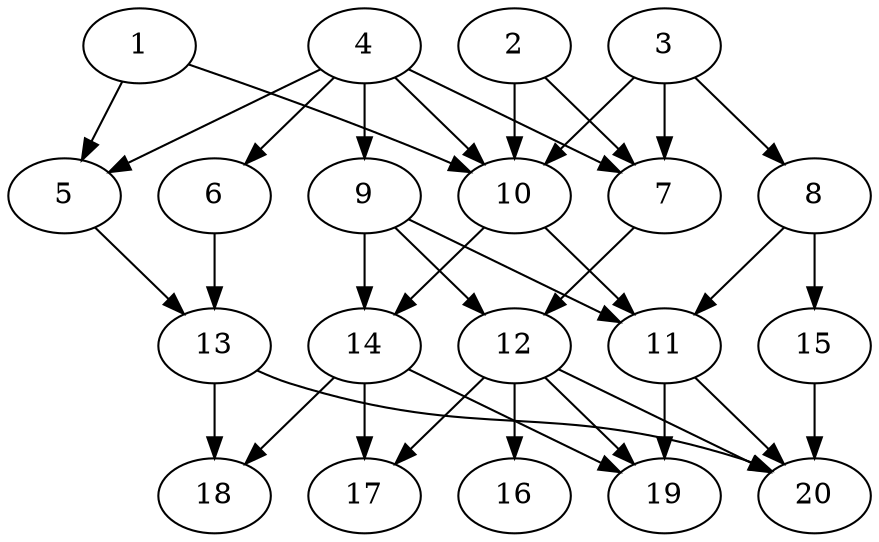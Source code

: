 // DAG automatically generated by daggen at Tue Aug  6 16:20:30 2019
// ./daggen --dot -n 20 --ccr 0.4 --fat 0.7 --regular 0.5 --density 0.8 --mindata 5242880 --maxdata 52428800 
digraph G {
  1 [size="26176000", alpha="0.08", expect_size="10470400"] 
  1 -> 5 [size ="10470400"]
  1 -> 10 [size ="10470400"]
  2 [size="75599360", alpha="0.06", expect_size="30239744"] 
  2 -> 7 [size ="30239744"]
  2 -> 10 [size ="30239744"]
  3 [size="122160640", alpha="0.01", expect_size="48864256"] 
  3 -> 7 [size ="48864256"]
  3 -> 8 [size ="48864256"]
  3 -> 10 [size ="48864256"]
  4 [size="62346240", alpha="0.03", expect_size="24938496"] 
  4 -> 5 [size ="24938496"]
  4 -> 6 [size ="24938496"]
  4 -> 7 [size ="24938496"]
  4 -> 9 [size ="24938496"]
  4 -> 10 [size ="24938496"]
  5 [size="82014720", alpha="0.15", expect_size="32805888"] 
  5 -> 13 [size ="32805888"]
  6 [size="51796480", alpha="0.15", expect_size="20718592"] 
  6 -> 13 [size ="20718592"]
  7 [size="62379520", alpha="0.18", expect_size="24951808"] 
  7 -> 12 [size ="24951808"]
  8 [size="121635840", alpha="0.12", expect_size="48654336"] 
  8 -> 11 [size ="48654336"]
  8 -> 15 [size ="48654336"]
  9 [size="96483840", alpha="0.09", expect_size="38593536"] 
  9 -> 11 [size ="38593536"]
  9 -> 12 [size ="38593536"]
  9 -> 14 [size ="38593536"]
  10 [size="99983360", alpha="0.14", expect_size="39993344"] 
  10 -> 11 [size ="39993344"]
  10 -> 14 [size ="39993344"]
  11 [size="47137280", alpha="0.11", expect_size="18854912"] 
  11 -> 19 [size ="18854912"]
  11 -> 20 [size ="18854912"]
  12 [size="95232000", alpha="0.14", expect_size="38092800"] 
  12 -> 16 [size ="38092800"]
  12 -> 17 [size ="38092800"]
  12 -> 19 [size ="38092800"]
  12 -> 20 [size ="38092800"]
  13 [size="130373120", alpha="0.03", expect_size="52149248"] 
  13 -> 18 [size ="52149248"]
  13 -> 20 [size ="52149248"]
  14 [size="16227840", alpha="0.17", expect_size="6491136"] 
  14 -> 17 [size ="6491136"]
  14 -> 18 [size ="6491136"]
  14 -> 19 [size ="6491136"]
  15 [size="34196480", alpha="0.06", expect_size="13678592"] 
  15 -> 20 [size ="13678592"]
  16 [size="123066880", alpha="0.19", expect_size="49226752"] 
  17 [size="92838400", alpha="0.16", expect_size="37135360"] 
  18 [size="83484160", alpha="0.19", expect_size="33393664"] 
  19 [size="37634560", alpha="0.07", expect_size="15053824"] 
  20 [size="92800000", alpha="0.19", expect_size="37120000"] 
}

